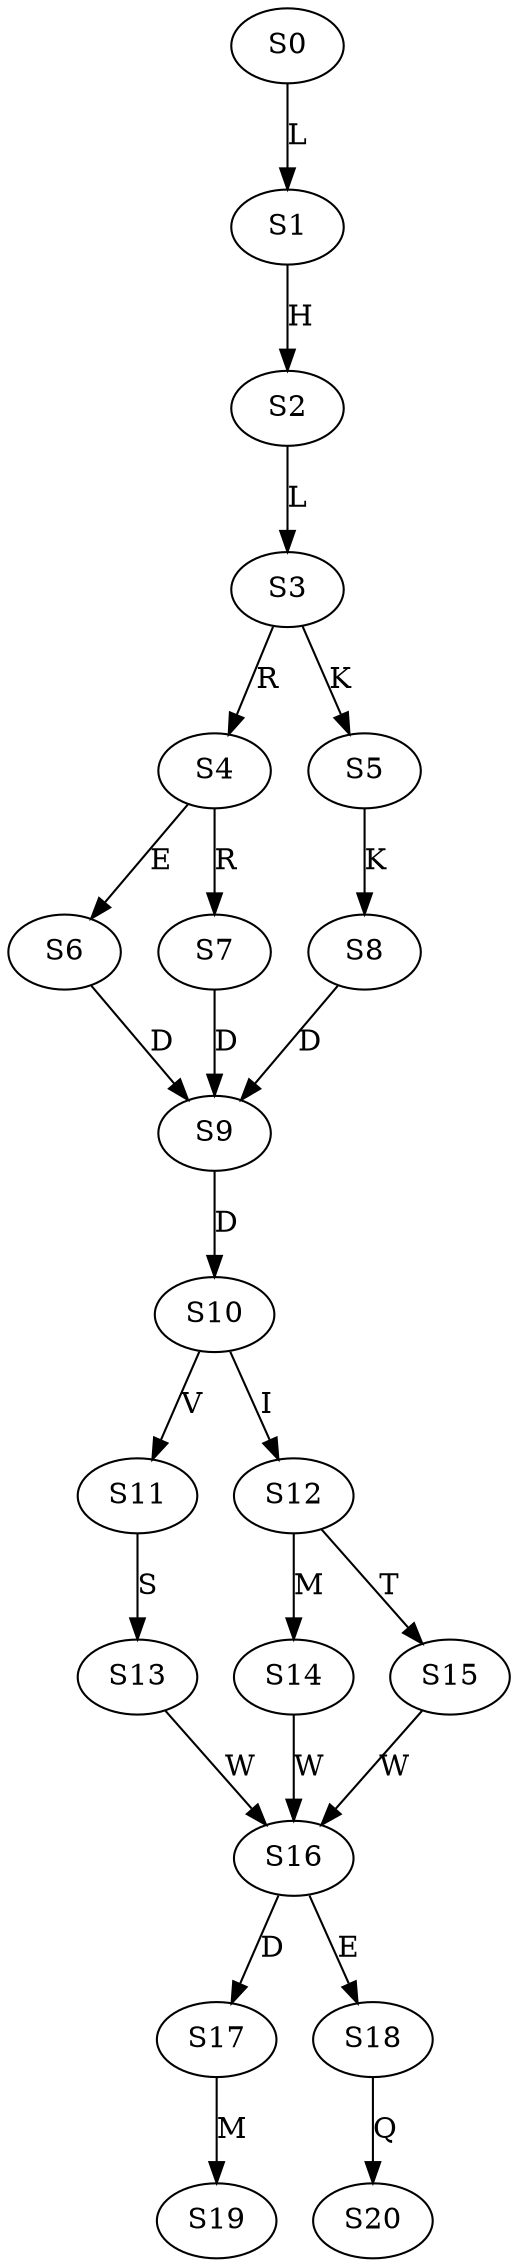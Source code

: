 strict digraph  {
	S0 -> S1 [ label = L ];
	S1 -> S2 [ label = H ];
	S2 -> S3 [ label = L ];
	S3 -> S4 [ label = R ];
	S3 -> S5 [ label = K ];
	S4 -> S6 [ label = E ];
	S4 -> S7 [ label = R ];
	S5 -> S8 [ label = K ];
	S6 -> S9 [ label = D ];
	S7 -> S9 [ label = D ];
	S8 -> S9 [ label = D ];
	S9 -> S10 [ label = D ];
	S10 -> S11 [ label = V ];
	S10 -> S12 [ label = I ];
	S11 -> S13 [ label = S ];
	S12 -> S14 [ label = M ];
	S12 -> S15 [ label = T ];
	S13 -> S16 [ label = W ];
	S14 -> S16 [ label = W ];
	S15 -> S16 [ label = W ];
	S16 -> S17 [ label = D ];
	S16 -> S18 [ label = E ];
	S17 -> S19 [ label = M ];
	S18 -> S20 [ label = Q ];
}
